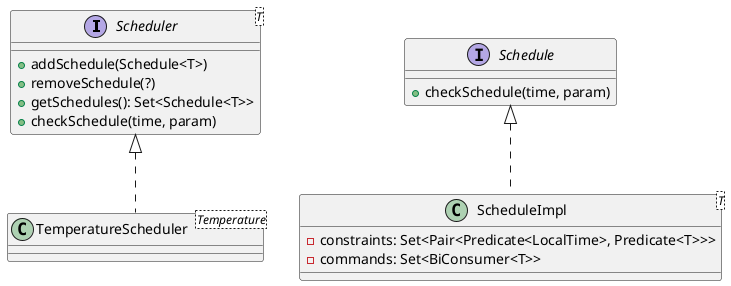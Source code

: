 @startuml

interface Scheduler<T> {
	+ addSchedule(Schedule<T>)
	+ removeSchedule(?)
	+ getSchedules(): Set<Schedule<T>>
	+ checkSchedule(time, param)
}

class TemperatureScheduler<Temperature> implements Scheduler {}

interface Schedule {
	+ checkSchedule(time, param)
}

class ScheduleImpl<T> implements Schedule {
	' // - timeConstraints: Set<Predicate<LocalTime>>
	' // - paramConstraints: Set<Predicate<T>>
	- constraints: Set<Pair<Predicate<LocalTime>, Predicate<T>>>
	- commands: Set<BiConsumer<T>>
}

@enduml

